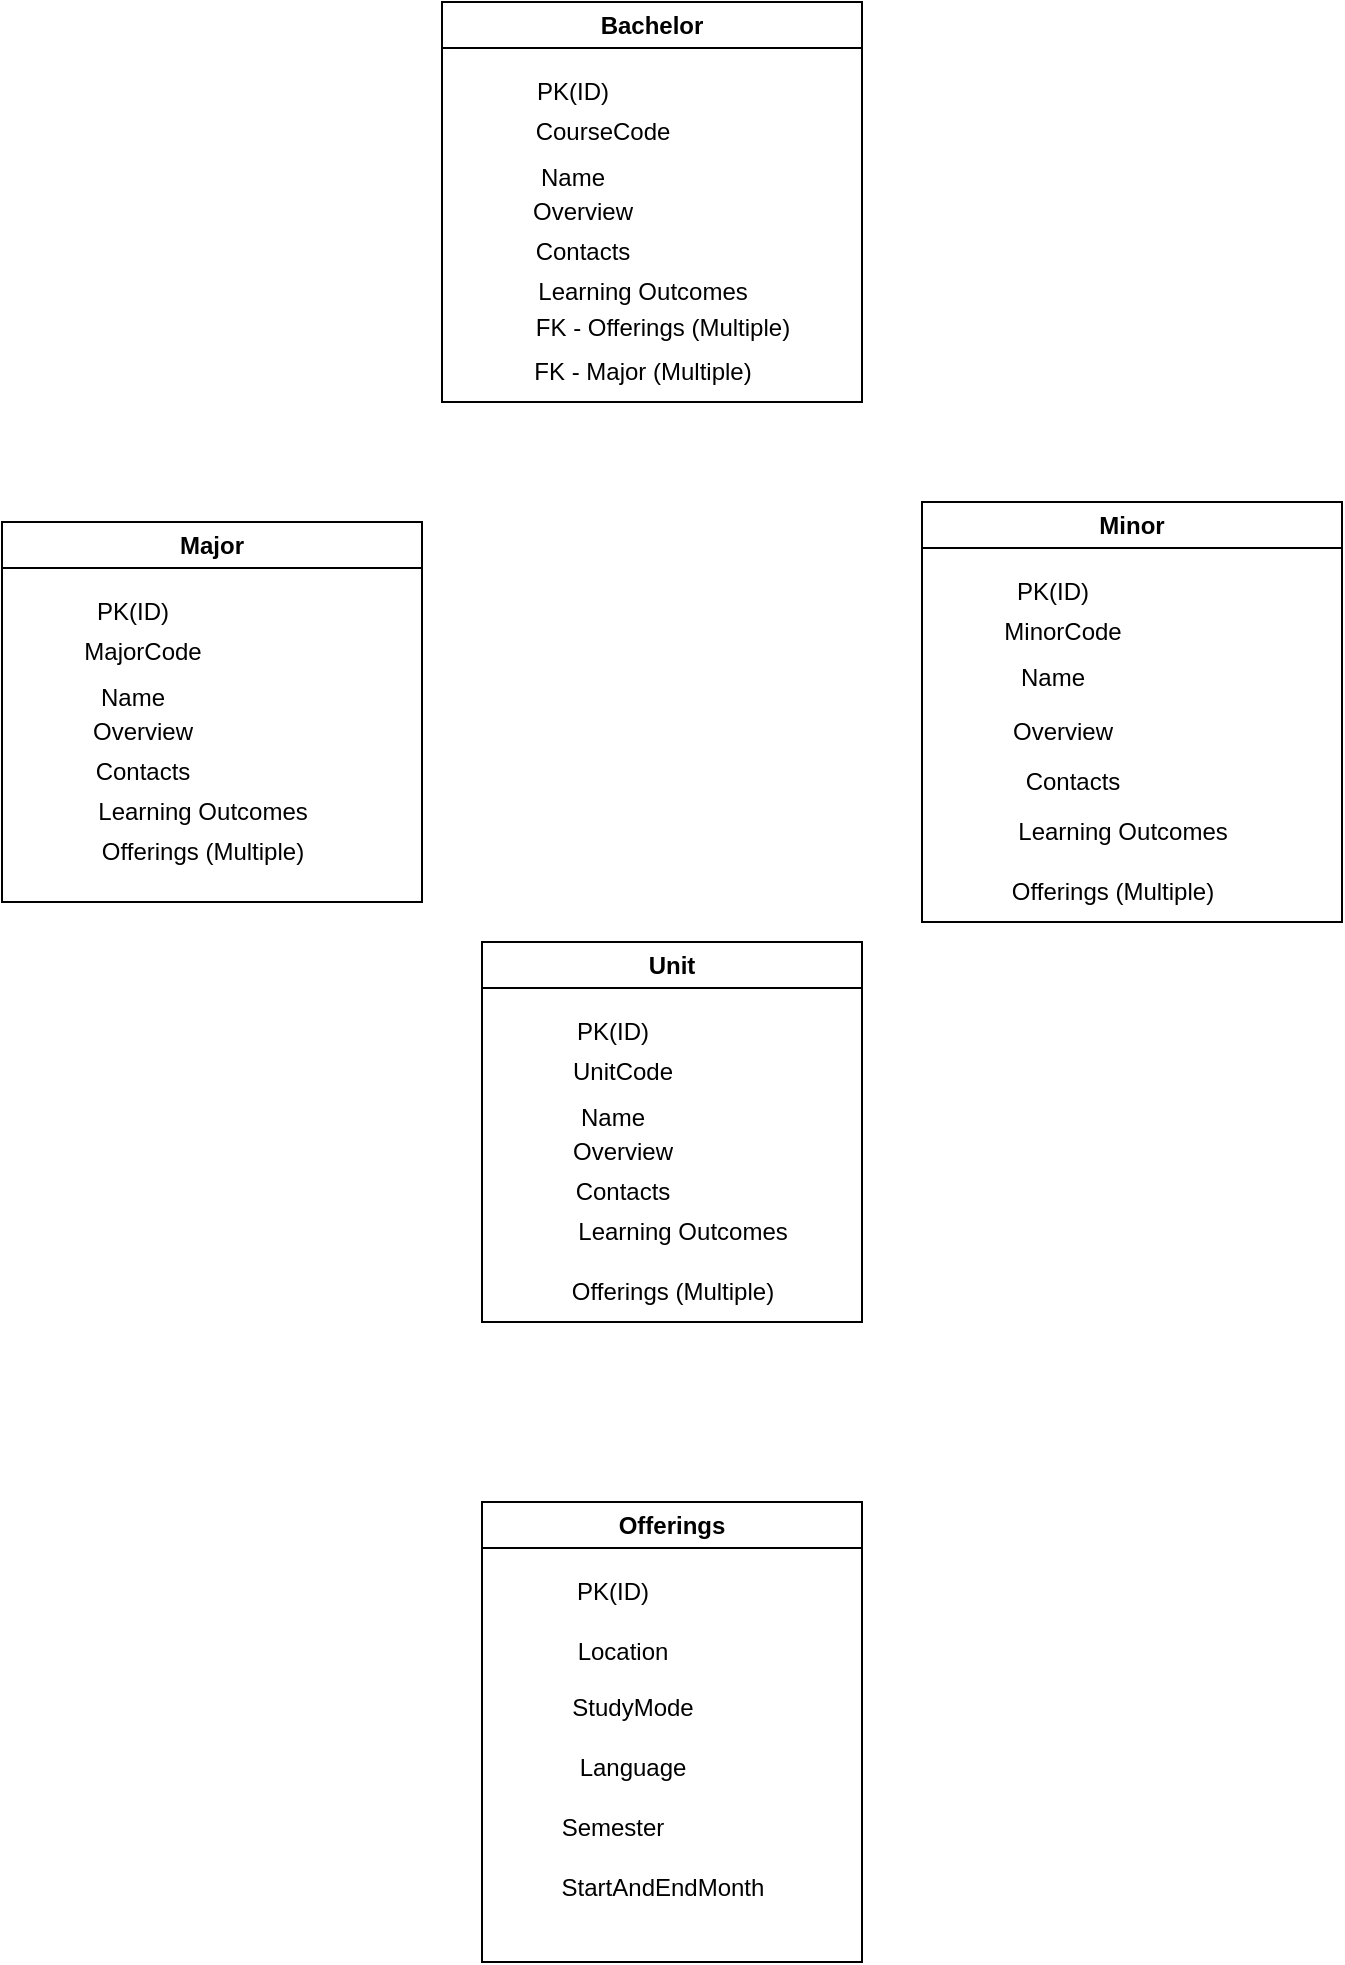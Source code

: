 <mxfile version="21.6.9" type="github">
  <diagram name="Page-1" id="2zYKsYj3F1adgjcDwOO2">
    <mxGraphModel dx="1229" dy="940" grid="1" gridSize="10" guides="1" tooltips="1" connect="1" arrows="1" fold="1" page="1" pageScale="1" pageWidth="850" pageHeight="1100" math="0" shadow="0">
      <root>
        <mxCell id="0" />
        <mxCell id="1" parent="0" />
        <mxCell id="_wI2JqVREfI81qUmRfrN-2" value="Bachelor" style="swimlane;whiteSpace=wrap;html=1;" vertex="1" parent="1">
          <mxGeometry x="310" y="70" width="210" height="200" as="geometry" />
        </mxCell>
        <mxCell id="_wI2JqVREfI81qUmRfrN-3" value="PK(ID)" style="text;html=1;align=center;verticalAlign=middle;resizable=0;points=[];autosize=1;strokeColor=none;fillColor=none;" vertex="1" parent="_wI2JqVREfI81qUmRfrN-2">
          <mxGeometry x="35" y="30" width="60" height="30" as="geometry" />
        </mxCell>
        <mxCell id="_wI2JqVREfI81qUmRfrN-4" value="Name" style="text;html=1;align=center;verticalAlign=middle;resizable=0;points=[];autosize=1;strokeColor=none;fillColor=none;" vertex="1" parent="_wI2JqVREfI81qUmRfrN-2">
          <mxGeometry x="35" y="73" width="60" height="30" as="geometry" />
        </mxCell>
        <mxCell id="_wI2JqVREfI81qUmRfrN-5" value="Overview" style="text;html=1;align=center;verticalAlign=middle;resizable=0;points=[];autosize=1;strokeColor=none;fillColor=none;" vertex="1" parent="_wI2JqVREfI81qUmRfrN-2">
          <mxGeometry x="35" y="90" width="70" height="30" as="geometry" />
        </mxCell>
        <mxCell id="_wI2JqVREfI81qUmRfrN-6" value="Contacts" style="text;html=1;align=center;verticalAlign=middle;resizable=0;points=[];autosize=1;strokeColor=none;fillColor=none;" vertex="1" parent="_wI2JqVREfI81qUmRfrN-2">
          <mxGeometry x="35" y="110" width="70" height="30" as="geometry" />
        </mxCell>
        <mxCell id="_wI2JqVREfI81qUmRfrN-7" value="Learning Outcomes" style="text;html=1;align=center;verticalAlign=middle;resizable=0;points=[];autosize=1;strokeColor=none;fillColor=none;" vertex="1" parent="_wI2JqVREfI81qUmRfrN-2">
          <mxGeometry x="35" y="130" width="130" height="30" as="geometry" />
        </mxCell>
        <mxCell id="_wI2JqVREfI81qUmRfrN-8" value="FK - Offerings (Multiple)" style="text;html=1;align=center;verticalAlign=middle;resizable=0;points=[];autosize=1;strokeColor=none;fillColor=none;" vertex="1" parent="_wI2JqVREfI81qUmRfrN-2">
          <mxGeometry x="35" y="148" width="150" height="30" as="geometry" />
        </mxCell>
        <mxCell id="_wI2JqVREfI81qUmRfrN-9" value="CourseCode" style="text;html=1;align=center;verticalAlign=middle;resizable=0;points=[];autosize=1;strokeColor=none;fillColor=none;" vertex="1" parent="_wI2JqVREfI81qUmRfrN-2">
          <mxGeometry x="35" y="50" width="90" height="30" as="geometry" />
        </mxCell>
        <mxCell id="_wI2JqVREfI81qUmRfrN-30" value="FK - Major (Multiple)" style="text;html=1;align=center;verticalAlign=middle;resizable=0;points=[];autosize=1;strokeColor=none;fillColor=none;" vertex="1" parent="_wI2JqVREfI81qUmRfrN-2">
          <mxGeometry x="35" y="170" width="130" height="30" as="geometry" />
        </mxCell>
        <mxCell id="_wI2JqVREfI81qUmRfrN-12" value="Offerings" style="swimlane;whiteSpace=wrap;html=1;" vertex="1" parent="1">
          <mxGeometry x="330" y="820" width="190" height="230" as="geometry" />
        </mxCell>
        <mxCell id="_wI2JqVREfI81qUmRfrN-13" value="PK(ID)" style="text;html=1;align=center;verticalAlign=middle;resizable=0;points=[];autosize=1;strokeColor=none;fillColor=none;" vertex="1" parent="_wI2JqVREfI81qUmRfrN-12">
          <mxGeometry x="35" y="30" width="60" height="30" as="geometry" />
        </mxCell>
        <mxCell id="_wI2JqVREfI81qUmRfrN-48" value="Location" style="text;html=1;align=center;verticalAlign=middle;resizable=0;points=[];autosize=1;strokeColor=none;fillColor=none;" vertex="1" parent="_wI2JqVREfI81qUmRfrN-12">
          <mxGeometry x="35" y="60" width="70" height="30" as="geometry" />
        </mxCell>
        <mxCell id="_wI2JqVREfI81qUmRfrN-49" value="StudyMode" style="text;html=1;align=center;verticalAlign=middle;resizable=0;points=[];autosize=1;strokeColor=none;fillColor=none;" vertex="1" parent="_wI2JqVREfI81qUmRfrN-12">
          <mxGeometry x="35" y="88" width="80" height="30" as="geometry" />
        </mxCell>
        <mxCell id="_wI2JqVREfI81qUmRfrN-50" value="Language" style="text;html=1;align=center;verticalAlign=middle;resizable=0;points=[];autosize=1;strokeColor=none;fillColor=none;" vertex="1" parent="_wI2JqVREfI81qUmRfrN-12">
          <mxGeometry x="35" y="118" width="80" height="30" as="geometry" />
        </mxCell>
        <mxCell id="_wI2JqVREfI81qUmRfrN-51" value="Semester" style="text;html=1;align=center;verticalAlign=middle;resizable=0;points=[];autosize=1;strokeColor=none;fillColor=none;" vertex="1" parent="_wI2JqVREfI81qUmRfrN-12">
          <mxGeometry x="30" y="148" width="70" height="30" as="geometry" />
        </mxCell>
        <mxCell id="_wI2JqVREfI81qUmRfrN-52" value="StartAndEndMonth" style="text;html=1;align=center;verticalAlign=middle;resizable=0;points=[];autosize=1;strokeColor=none;fillColor=none;" vertex="1" parent="_wI2JqVREfI81qUmRfrN-12">
          <mxGeometry x="30" y="178" width="120" height="30" as="geometry" />
        </mxCell>
        <mxCell id="_wI2JqVREfI81qUmRfrN-20" value="Minor" style="swimlane;whiteSpace=wrap;html=1;" vertex="1" parent="1">
          <mxGeometry x="550" y="320" width="210" height="210" as="geometry" />
        </mxCell>
        <mxCell id="_wI2JqVREfI81qUmRfrN-21" value="PK(ID)" style="text;html=1;align=center;verticalAlign=middle;resizable=0;points=[];autosize=1;strokeColor=none;fillColor=none;" vertex="1" parent="_wI2JqVREfI81qUmRfrN-20">
          <mxGeometry x="35" y="30" width="60" height="30" as="geometry" />
        </mxCell>
        <mxCell id="_wI2JqVREfI81qUmRfrN-22" value="Name" style="text;html=1;align=center;verticalAlign=middle;resizable=0;points=[];autosize=1;strokeColor=none;fillColor=none;" vertex="1" parent="_wI2JqVREfI81qUmRfrN-20">
          <mxGeometry x="35" y="73" width="60" height="30" as="geometry" />
        </mxCell>
        <mxCell id="_wI2JqVREfI81qUmRfrN-23" value="Overview" style="text;html=1;align=center;verticalAlign=middle;resizable=0;points=[];autosize=1;strokeColor=none;fillColor=none;" vertex="1" parent="_wI2JqVREfI81qUmRfrN-20">
          <mxGeometry x="35" y="100" width="70" height="30" as="geometry" />
        </mxCell>
        <mxCell id="_wI2JqVREfI81qUmRfrN-24" value="Contacts" style="text;html=1;align=center;verticalAlign=middle;resizable=0;points=[];autosize=1;strokeColor=none;fillColor=none;" vertex="1" parent="_wI2JqVREfI81qUmRfrN-20">
          <mxGeometry x="40" y="125" width="70" height="30" as="geometry" />
        </mxCell>
        <mxCell id="_wI2JqVREfI81qUmRfrN-25" value="Learning Outcomes" style="text;html=1;align=center;verticalAlign=middle;resizable=0;points=[];autosize=1;strokeColor=none;fillColor=none;" vertex="1" parent="_wI2JqVREfI81qUmRfrN-20">
          <mxGeometry x="35" y="150" width="130" height="30" as="geometry" />
        </mxCell>
        <mxCell id="_wI2JqVREfI81qUmRfrN-26" value="Offerings (Multiple)" style="text;html=1;align=center;verticalAlign=middle;resizable=0;points=[];autosize=1;strokeColor=none;fillColor=none;" vertex="1" parent="_wI2JqVREfI81qUmRfrN-20">
          <mxGeometry x="35" y="180" width="120" height="30" as="geometry" />
        </mxCell>
        <mxCell id="_wI2JqVREfI81qUmRfrN-27" value="MinorCode" style="text;html=1;align=center;verticalAlign=middle;resizable=0;points=[];autosize=1;strokeColor=none;fillColor=none;" vertex="1" parent="_wI2JqVREfI81qUmRfrN-20">
          <mxGeometry x="30" y="50" width="80" height="30" as="geometry" />
        </mxCell>
        <mxCell id="_wI2JqVREfI81qUmRfrN-32" value="Major" style="swimlane;whiteSpace=wrap;html=1;" vertex="1" parent="1">
          <mxGeometry x="90" y="330" width="210" height="190" as="geometry" />
        </mxCell>
        <mxCell id="_wI2JqVREfI81qUmRfrN-33" value="PK(ID)" style="text;html=1;align=center;verticalAlign=middle;resizable=0;points=[];autosize=1;strokeColor=none;fillColor=none;" vertex="1" parent="_wI2JqVREfI81qUmRfrN-32">
          <mxGeometry x="35" y="30" width="60" height="30" as="geometry" />
        </mxCell>
        <mxCell id="_wI2JqVREfI81qUmRfrN-34" value="Name" style="text;html=1;align=center;verticalAlign=middle;resizable=0;points=[];autosize=1;strokeColor=none;fillColor=none;" vertex="1" parent="_wI2JqVREfI81qUmRfrN-32">
          <mxGeometry x="35" y="73" width="60" height="30" as="geometry" />
        </mxCell>
        <mxCell id="_wI2JqVREfI81qUmRfrN-35" value="Overview" style="text;html=1;align=center;verticalAlign=middle;resizable=0;points=[];autosize=1;strokeColor=none;fillColor=none;" vertex="1" parent="_wI2JqVREfI81qUmRfrN-32">
          <mxGeometry x="35" y="90" width="70" height="30" as="geometry" />
        </mxCell>
        <mxCell id="_wI2JqVREfI81qUmRfrN-36" value="Contacts" style="text;html=1;align=center;verticalAlign=middle;resizable=0;points=[];autosize=1;strokeColor=none;fillColor=none;" vertex="1" parent="_wI2JqVREfI81qUmRfrN-32">
          <mxGeometry x="35" y="110" width="70" height="30" as="geometry" />
        </mxCell>
        <mxCell id="_wI2JqVREfI81qUmRfrN-37" value="Learning Outcomes" style="text;html=1;align=center;verticalAlign=middle;resizable=0;points=[];autosize=1;strokeColor=none;fillColor=none;" vertex="1" parent="_wI2JqVREfI81qUmRfrN-32">
          <mxGeometry x="35" y="130" width="130" height="30" as="geometry" />
        </mxCell>
        <mxCell id="_wI2JqVREfI81qUmRfrN-38" value="Offerings (Multiple)" style="text;html=1;align=center;verticalAlign=middle;resizable=0;points=[];autosize=1;strokeColor=none;fillColor=none;" vertex="1" parent="_wI2JqVREfI81qUmRfrN-32">
          <mxGeometry x="40" y="150" width="120" height="30" as="geometry" />
        </mxCell>
        <mxCell id="_wI2JqVREfI81qUmRfrN-39" value="MajorCode" style="text;html=1;align=center;verticalAlign=middle;resizable=0;points=[];autosize=1;strokeColor=none;fillColor=none;" vertex="1" parent="_wI2JqVREfI81qUmRfrN-32">
          <mxGeometry x="30" y="50" width="80" height="30" as="geometry" />
        </mxCell>
        <mxCell id="_wI2JqVREfI81qUmRfrN-40" value="Unit" style="swimlane;whiteSpace=wrap;html=1;" vertex="1" parent="1">
          <mxGeometry x="330" y="540" width="190" height="190" as="geometry" />
        </mxCell>
        <mxCell id="_wI2JqVREfI81qUmRfrN-41" value="PK(ID)" style="text;html=1;align=center;verticalAlign=middle;resizable=0;points=[];autosize=1;strokeColor=none;fillColor=none;" vertex="1" parent="_wI2JqVREfI81qUmRfrN-40">
          <mxGeometry x="35" y="30" width="60" height="30" as="geometry" />
        </mxCell>
        <mxCell id="_wI2JqVREfI81qUmRfrN-42" value="Name" style="text;html=1;align=center;verticalAlign=middle;resizable=0;points=[];autosize=1;strokeColor=none;fillColor=none;" vertex="1" parent="_wI2JqVREfI81qUmRfrN-40">
          <mxGeometry x="35" y="73" width="60" height="30" as="geometry" />
        </mxCell>
        <mxCell id="_wI2JqVREfI81qUmRfrN-43" value="Overview" style="text;html=1;align=center;verticalAlign=middle;resizable=0;points=[];autosize=1;strokeColor=none;fillColor=none;" vertex="1" parent="_wI2JqVREfI81qUmRfrN-40">
          <mxGeometry x="35" y="90" width="70" height="30" as="geometry" />
        </mxCell>
        <mxCell id="_wI2JqVREfI81qUmRfrN-44" value="Contacts" style="text;html=1;align=center;verticalAlign=middle;resizable=0;points=[];autosize=1;strokeColor=none;fillColor=none;" vertex="1" parent="_wI2JqVREfI81qUmRfrN-40">
          <mxGeometry x="35" y="110" width="70" height="30" as="geometry" />
        </mxCell>
        <mxCell id="_wI2JqVREfI81qUmRfrN-45" value="Learning Outcomes" style="text;html=1;align=center;verticalAlign=middle;resizable=0;points=[];autosize=1;strokeColor=none;fillColor=none;" vertex="1" parent="_wI2JqVREfI81qUmRfrN-40">
          <mxGeometry x="35" y="130" width="130" height="30" as="geometry" />
        </mxCell>
        <mxCell id="_wI2JqVREfI81qUmRfrN-46" value="Offerings (Multiple)" style="text;html=1;align=center;verticalAlign=middle;resizable=0;points=[];autosize=1;strokeColor=none;fillColor=none;" vertex="1" parent="_wI2JqVREfI81qUmRfrN-40">
          <mxGeometry x="35" y="160" width="120" height="30" as="geometry" />
        </mxCell>
        <mxCell id="_wI2JqVREfI81qUmRfrN-47" value="UnitCode" style="text;html=1;align=center;verticalAlign=middle;resizable=0;points=[];autosize=1;strokeColor=none;fillColor=none;" vertex="1" parent="_wI2JqVREfI81qUmRfrN-40">
          <mxGeometry x="35" y="50" width="70" height="30" as="geometry" />
        </mxCell>
      </root>
    </mxGraphModel>
  </diagram>
</mxfile>
